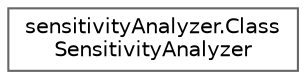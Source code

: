 digraph "Graphical Class Hierarchy"
{
 // LATEX_PDF_SIZE
  bgcolor="transparent";
  edge [fontname=Helvetica,fontsize=10,labelfontname=Helvetica,labelfontsize=10];
  node [fontname=Helvetica,fontsize=10,shape=box,height=0.2,width=0.4];
  rankdir="LR";
  Node0 [id="Node000000",label="sensitivityAnalyzer.Class\lSensitivityAnalyzer",height=0.2,width=0.4,color="grey40", fillcolor="white", style="filled",URL="$classsensitivity_analyzer_1_1_class_sensitivity_analyzer.html",tooltip=" "];
}
